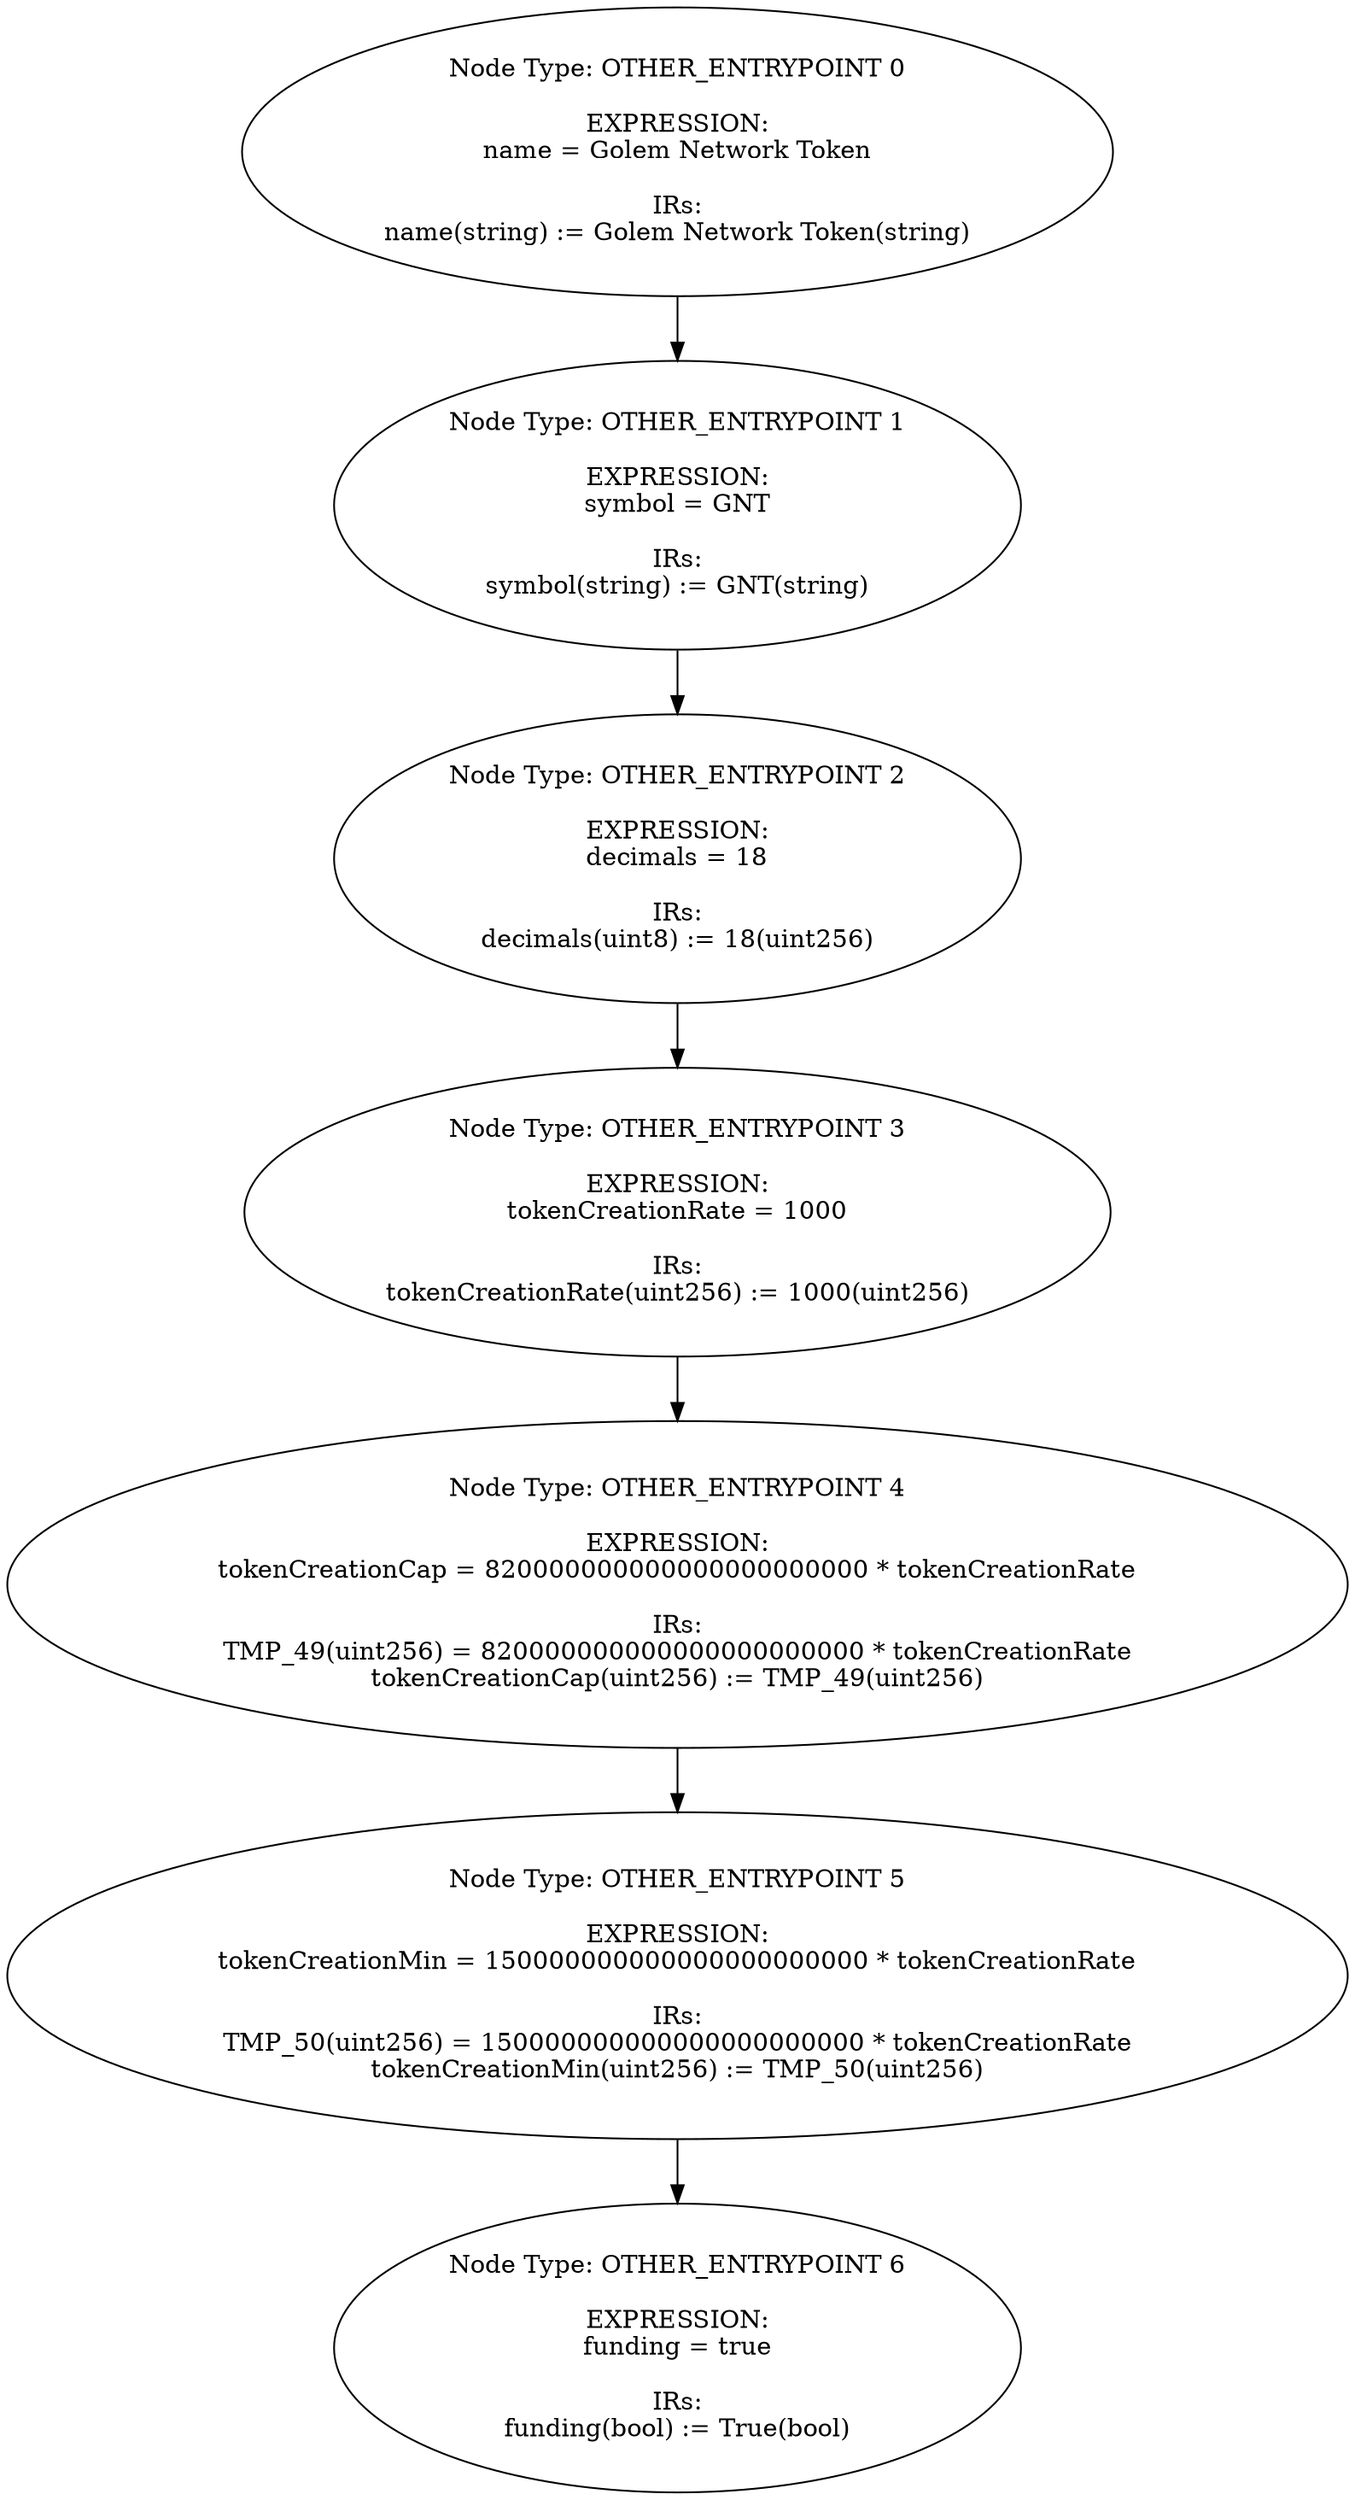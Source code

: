 digraph{
0[label="Node Type: OTHER_ENTRYPOINT 0

EXPRESSION:
name = Golem Network Token

IRs:
name(string) := Golem Network Token(string)"];
0->1;
1[label="Node Type: OTHER_ENTRYPOINT 1

EXPRESSION:
symbol = GNT

IRs:
symbol(string) := GNT(string)"];
1->2;
2[label="Node Type: OTHER_ENTRYPOINT 2

EXPRESSION:
decimals = 18

IRs:
decimals(uint8) := 18(uint256)"];
2->3;
3[label="Node Type: OTHER_ENTRYPOINT 3

EXPRESSION:
tokenCreationRate = 1000

IRs:
tokenCreationRate(uint256) := 1000(uint256)"];
3->4;
4[label="Node Type: OTHER_ENTRYPOINT 4

EXPRESSION:
tokenCreationCap = 820000000000000000000000 * tokenCreationRate

IRs:
TMP_49(uint256) = 820000000000000000000000 * tokenCreationRate
tokenCreationCap(uint256) := TMP_49(uint256)"];
4->5;
5[label="Node Type: OTHER_ENTRYPOINT 5

EXPRESSION:
tokenCreationMin = 150000000000000000000000 * tokenCreationRate

IRs:
TMP_50(uint256) = 150000000000000000000000 * tokenCreationRate
tokenCreationMin(uint256) := TMP_50(uint256)"];
5->6;
6[label="Node Type: OTHER_ENTRYPOINT 6

EXPRESSION:
funding = true

IRs:
funding(bool) := True(bool)"];
}
